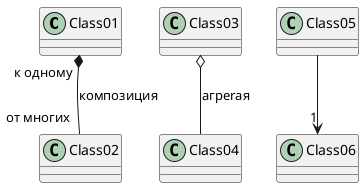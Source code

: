 
@startuml
Class01 "к одному" *--"от многих" Class02 : композиция
Class03 o-- Class04: aгperaя
Class05 --> "1" Class06
@endum1